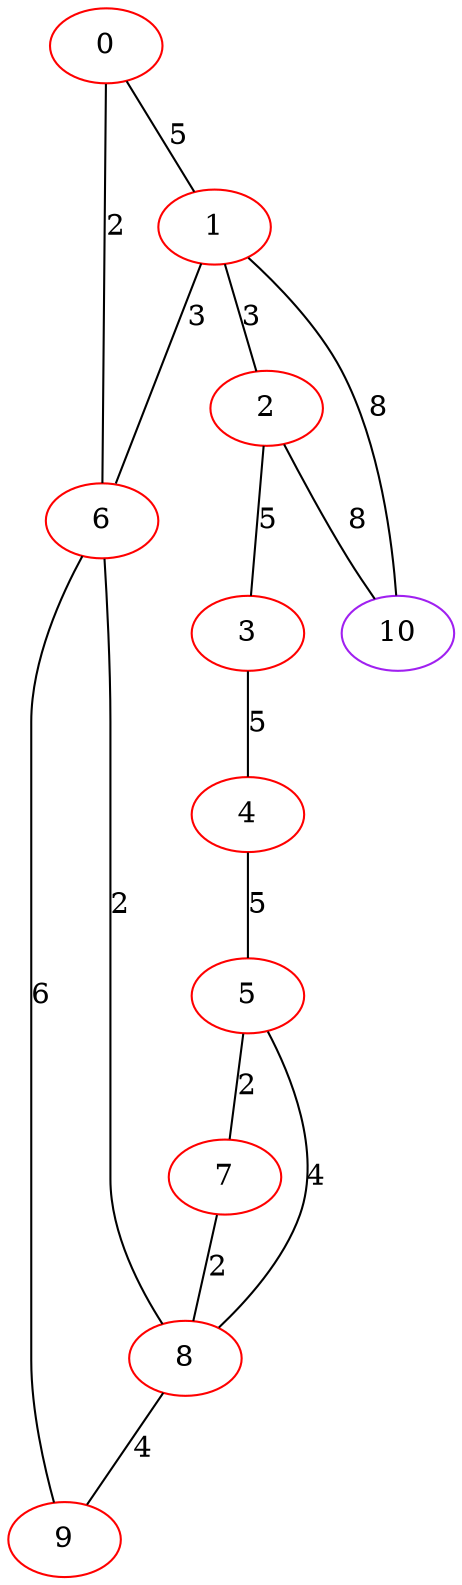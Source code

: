 graph "" {
0 [color=red, weight=1];
1 [color=red, weight=1];
2 [color=red, weight=1];
3 [color=red, weight=1];
4 [color=red, weight=1];
5 [color=red, weight=1];
6 [color=red, weight=1];
7 [color=red, weight=1];
8 [color=red, weight=1];
9 [color=red, weight=1];
10 [color=purple, weight=4];
0 -- 1  [key=0, label=5];
0 -- 6  [key=0, label=2];
1 -- 2  [key=0, label=3];
1 -- 10  [key=0, label=8];
1 -- 6  [key=0, label=3];
2 -- 10  [key=0, label=8];
2 -- 3  [key=0, label=5];
3 -- 4  [key=0, label=5];
4 -- 5  [key=0, label=5];
5 -- 8  [key=0, label=4];
5 -- 7  [key=0, label=2];
6 -- 8  [key=0, label=2];
6 -- 9  [key=0, label=6];
7 -- 8  [key=0, label=2];
8 -- 9  [key=0, label=4];
}
